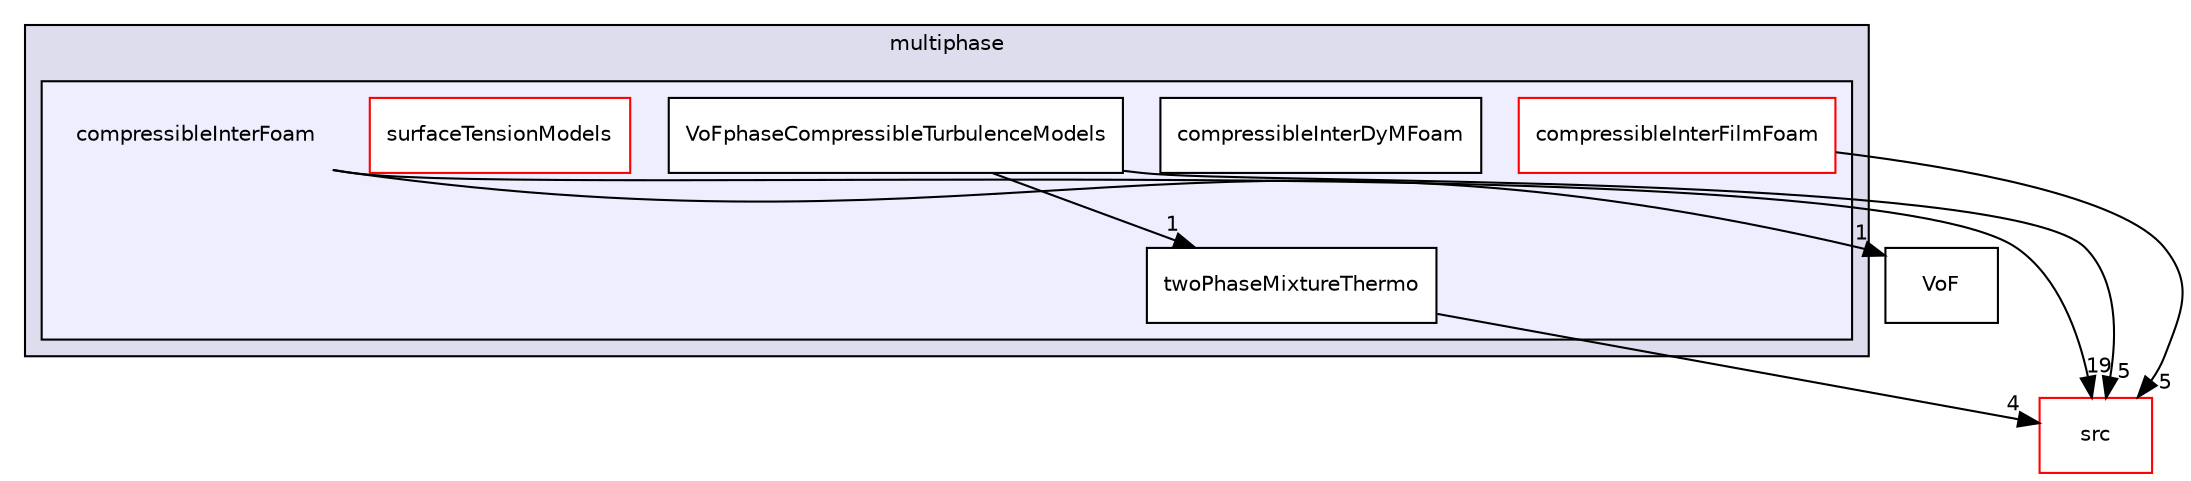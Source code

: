 digraph "applications/solvers/multiphase/compressibleInterFoam" {
  bgcolor=transparent;
  compound=true
  node [ fontsize="10", fontname="Helvetica"];
  edge [ labelfontsize="10", labelfontname="Helvetica"];
  subgraph clusterdir_d62a5a20700de1cb9696e405d497a576 {
    graph [ bgcolor="#ddddee", pencolor="black", label="multiphase" fontname="Helvetica", fontsize="10", URL="dir_d62a5a20700de1cb9696e405d497a576.html"]
  subgraph clusterdir_fb05bcc430bbe51efa429e7fa7725607 {
    graph [ bgcolor="#eeeeff", pencolor="black", label="" URL="dir_fb05bcc430bbe51efa429e7fa7725607.html"];
    dir_fb05bcc430bbe51efa429e7fa7725607 [shape=plaintext label="compressibleInterFoam"];
    dir_47758a512a4a832d05f998afa98b85ab [shape=box label="compressibleInterDyMFoam" color="black" fillcolor="white" style="filled" URL="dir_47758a512a4a832d05f998afa98b85ab.html"];
    dir_75b9f74adb163bfb4b9c016bd690a11e [shape=box label="compressibleInterFilmFoam" color="red" fillcolor="white" style="filled" URL="dir_75b9f74adb163bfb4b9c016bd690a11e.html"];
    dir_291621ec3a0021fad3535711af0943bf [shape=box label="surfaceTensionModels" color="red" fillcolor="white" style="filled" URL="dir_291621ec3a0021fad3535711af0943bf.html"];
    dir_68db7f353b564b3fa2c0d239691ab319 [shape=box label="twoPhaseMixtureThermo" color="black" fillcolor="white" style="filled" URL="dir_68db7f353b564b3fa2c0d239691ab319.html"];
    dir_4eb31f278d9d5a9527f66ee71bd6b6f0 [shape=box label="VoFphaseCompressibleTurbulenceModels" color="black" fillcolor="white" style="filled" URL="dir_4eb31f278d9d5a9527f66ee71bd6b6f0.html"];
  }
  }
  dir_68267d1309a1af8e8297ef4c3efbcdba [shape=box label="src" color="red" URL="dir_68267d1309a1af8e8297ef4c3efbcdba.html"];
  dir_cfe487b9a1ffbcf0a88127011618677b [shape=box label="VoF" URL="dir_cfe487b9a1ffbcf0a88127011618677b.html"];
  dir_4eb31f278d9d5a9527f66ee71bd6b6f0->dir_68267d1309a1af8e8297ef4c3efbcdba [headlabel="5", labeldistance=1.5 headhref="dir_000172_000499.html"];
  dir_4eb31f278d9d5a9527f66ee71bd6b6f0->dir_68db7f353b564b3fa2c0d239691ab319 [headlabel="1", labeldistance=1.5 headhref="dir_000172_000171.html"];
  dir_68db7f353b564b3fa2c0d239691ab319->dir_68267d1309a1af8e8297ef4c3efbcdba [headlabel="4", labeldistance=1.5 headhref="dir_000171_000499.html"];
  dir_75b9f74adb163bfb4b9c016bd690a11e->dir_68267d1309a1af8e8297ef4c3efbcdba [headlabel="5", labeldistance=1.5 headhref="dir_000070_000499.html"];
  dir_fb05bcc430bbe51efa429e7fa7725607->dir_68267d1309a1af8e8297ef4c3efbcdba [headlabel="19", labeldistance=1.5 headhref="dir_000068_000499.html"];
  dir_fb05bcc430bbe51efa429e7fa7725607->dir_cfe487b9a1ffbcf0a88127011618677b [headlabel="1", labeldistance=1.5 headhref="dir_000068_000121.html"];
}
